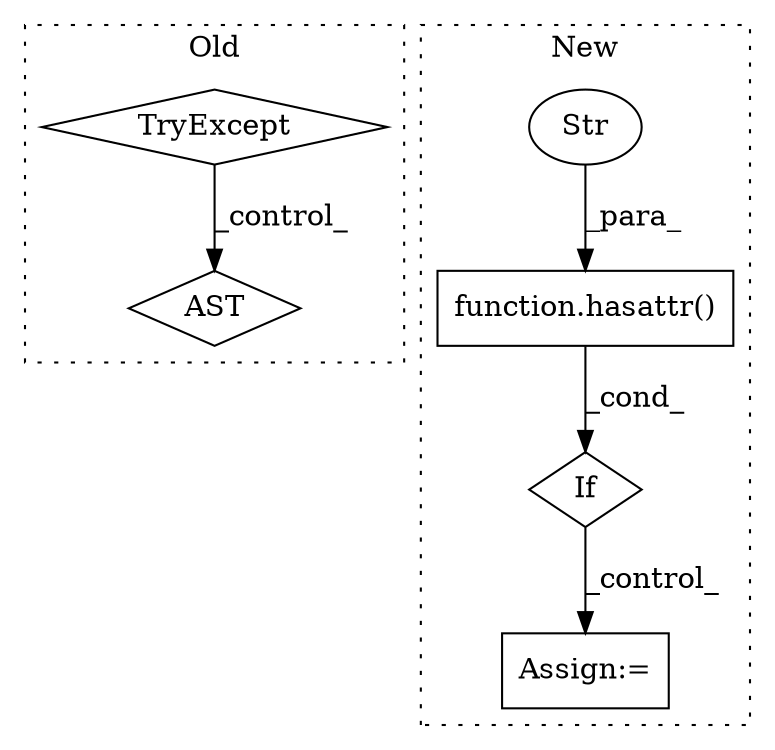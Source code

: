 digraph G {
subgraph cluster0 {
1 [label="TryExcept" a="71" s="6622" l="17" shape="diamond"];
3 [label="AST" a="2" s="6743,0" l="6,0" shape="diamond"];
label = "Old";
style="dotted";
}
subgraph cluster1 {
2 [label="function.hasattr()" a="75" s="8667,8688" l="8,1" shape="box"];
4 [label="If" a="96" s="8664" l="3" shape="diamond"];
5 [label="Str" a="66" s="8682" l="6" shape="ellipse"];
6 [label="Assign:=" a="68" s="8758" l="3" shape="box"];
label = "New";
style="dotted";
}
1 -> 3 [label="_control_"];
2 -> 4 [label="_cond_"];
4 -> 6 [label="_control_"];
5 -> 2 [label="_para_"];
}